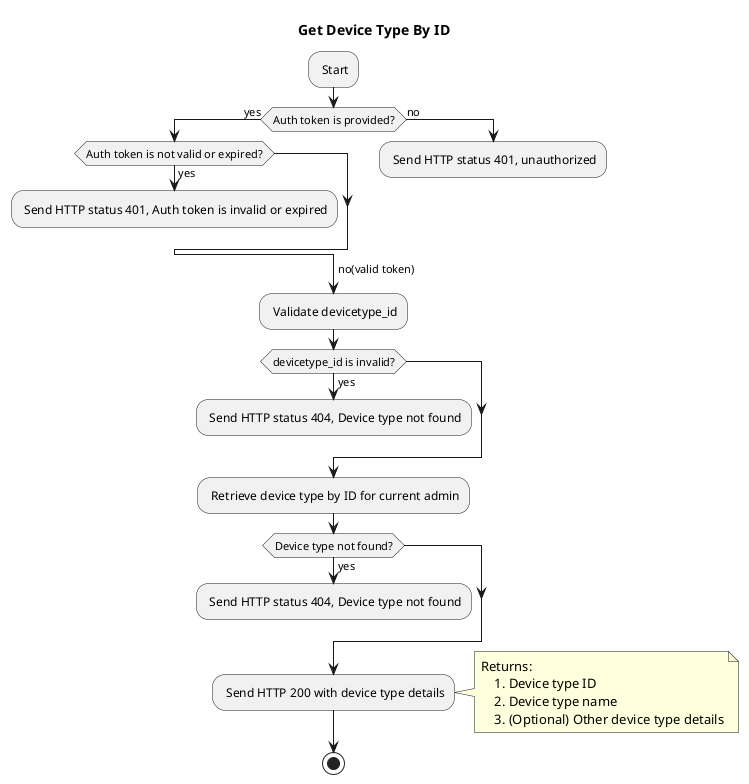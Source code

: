 @startuml Get Device Type By ID
title Get Device Type By ID

: Start;
if (Auth token is provided?) then (yes)
    if (Auth token is not valid or expired?) then (yes)
        : Send HTTP status 401, Auth token is invalid or expired;
        kill
    endif
else (no)
    : Send HTTP status 401, unauthorized;
    kill
endif
->no(valid token);
: Validate devicetype_id;
if (devicetype_id is invalid?) then (yes)
    : Send HTTP status 404, Device type not found;
    kill
endif
: Retrieve device type by ID for current admin;
if (Device type not found?) then (yes)
    : Send HTTP status 404, Device type not found;
    kill
endif
: Send HTTP 200 with device type details;
note right
    Returns:
        1. Device type ID
        2. Device type name
        3. (Optional) Other device type details
end note
stop
@enduml

